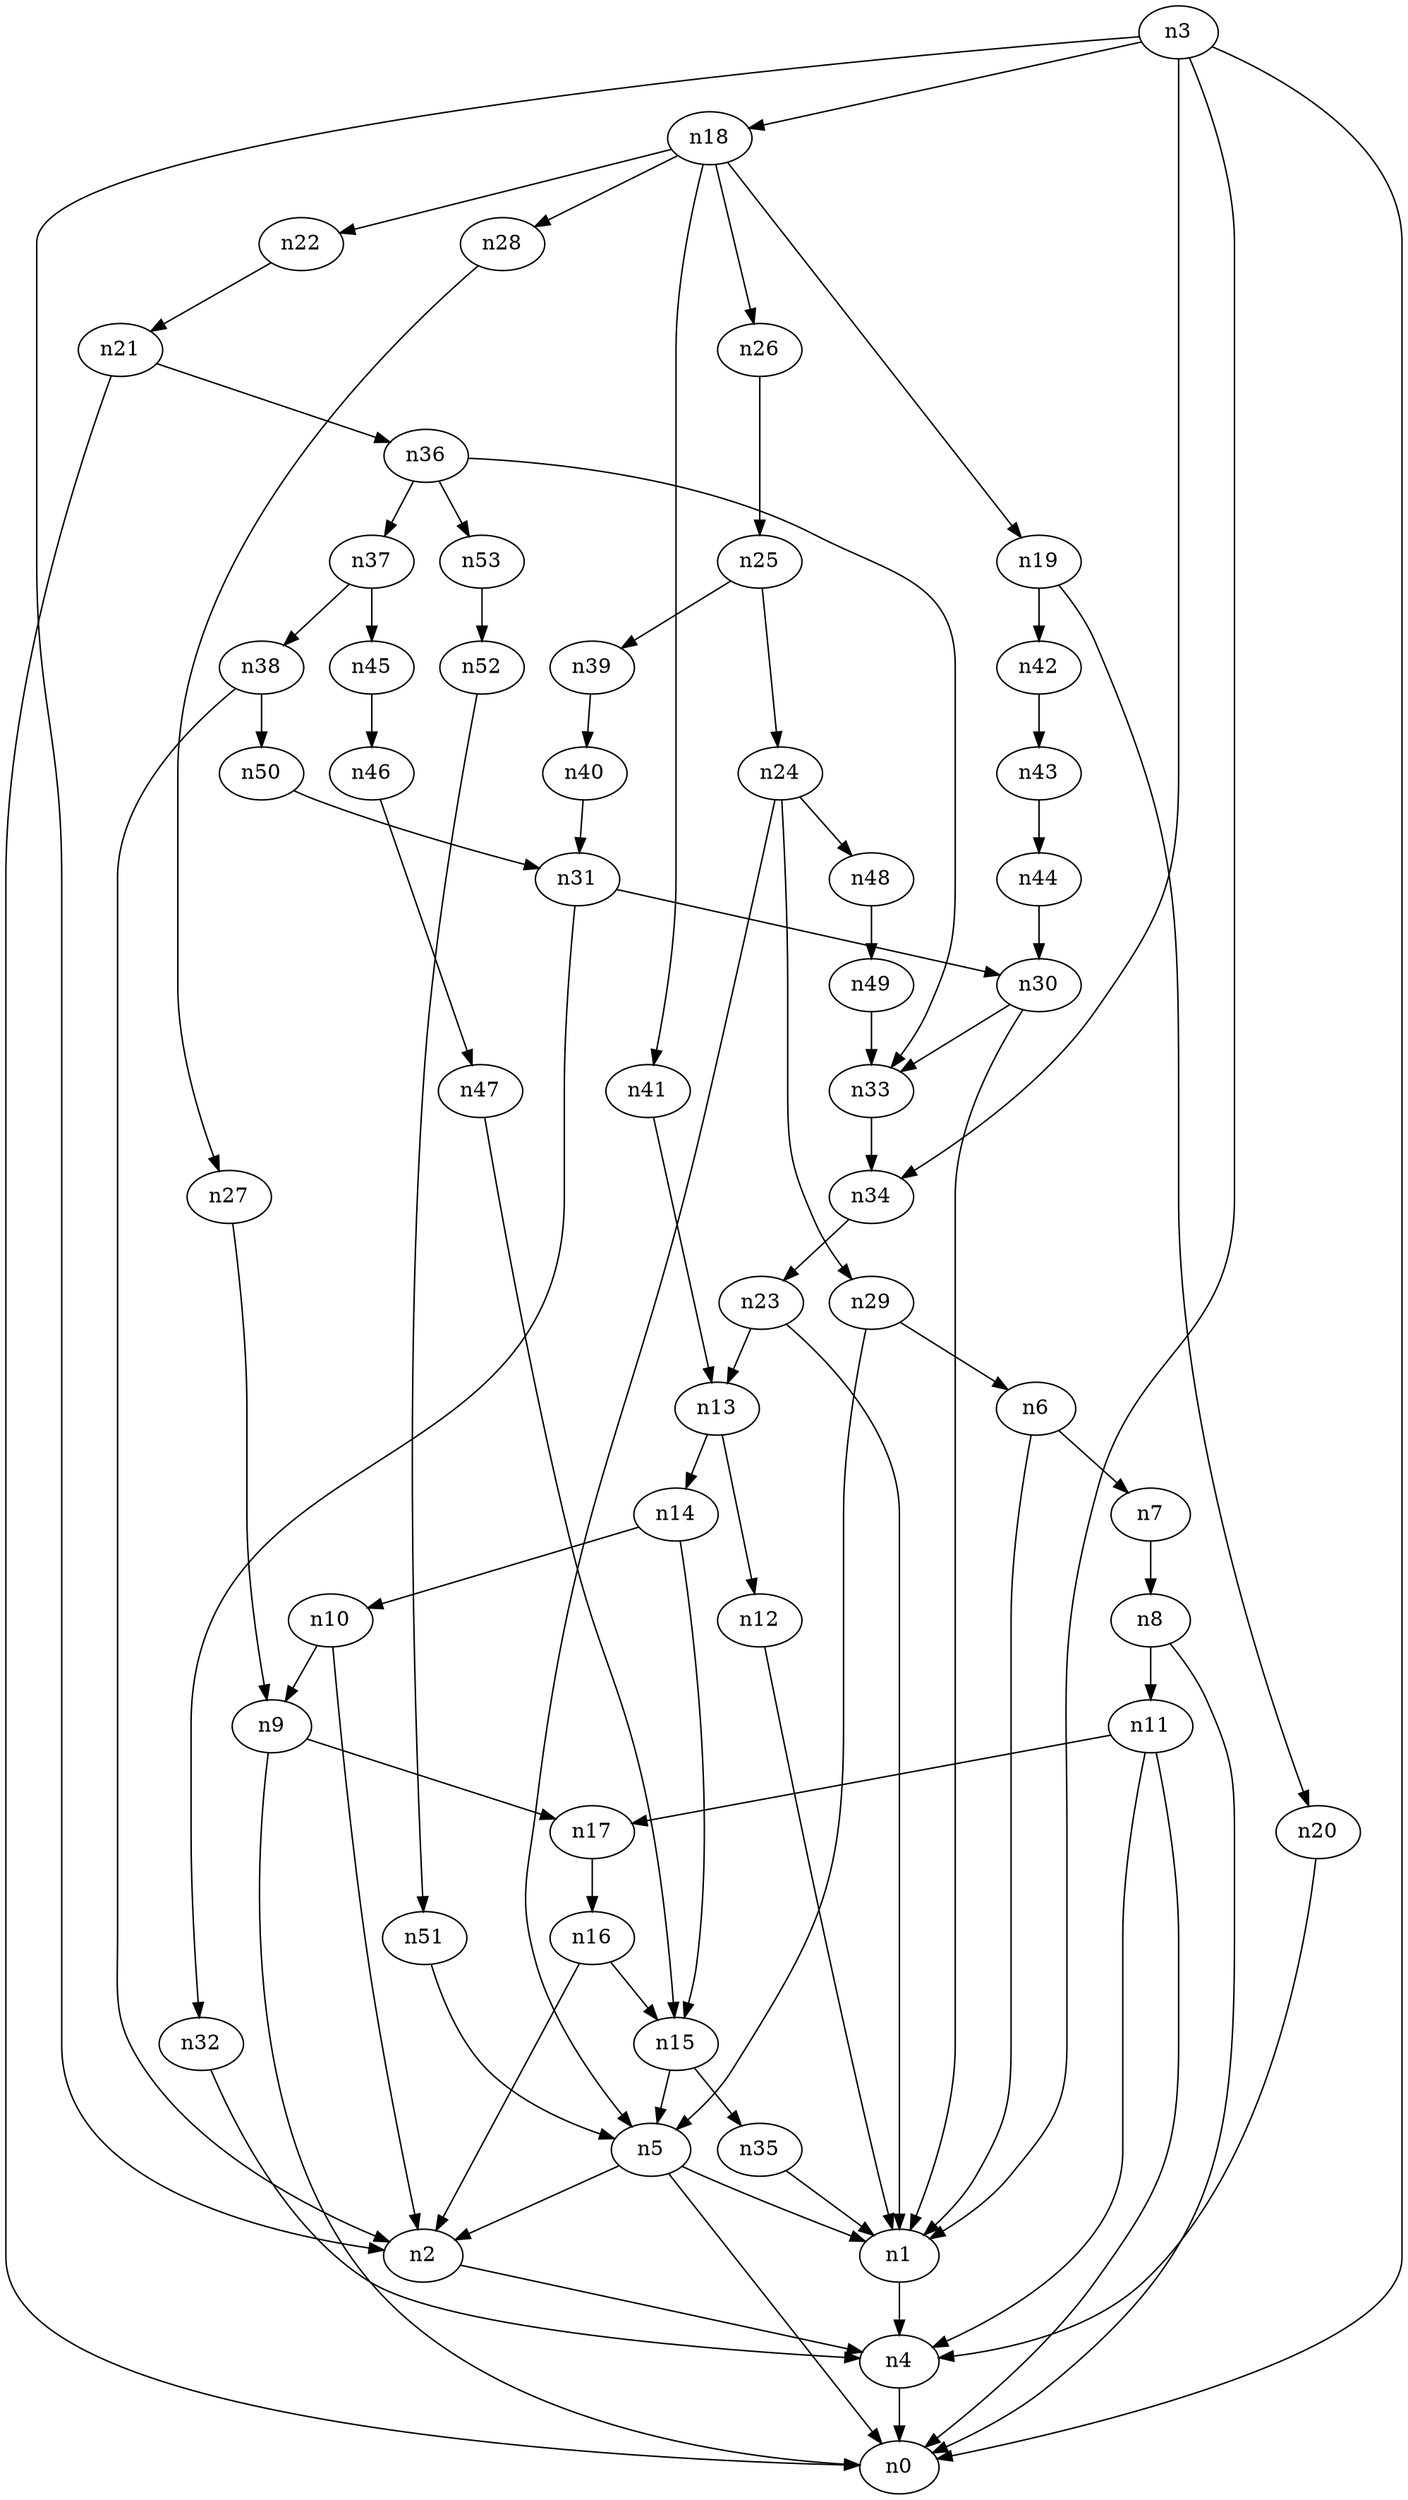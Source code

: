 digraph G {
	n1 -> n4	 [_graphml_id=e4];
	n2 -> n4	 [_graphml_id=e7];
	n3 -> n0	 [_graphml_id=e0];
	n3 -> n1	 [_graphml_id=e3];
	n3 -> n2	 [_graphml_id=e6];
	n3 -> n18	 [_graphml_id=e28];
	n3 -> n34	 [_graphml_id=e57];
	n4 -> n0	 [_graphml_id=e1];
	n5 -> n0	 [_graphml_id=e2];
	n5 -> n1	 [_graphml_id=e5];
	n5 -> n2	 [_graphml_id=e8];
	n6 -> n1	 [_graphml_id=e9];
	n6 -> n7	 [_graphml_id=e10];
	n7 -> n8	 [_graphml_id=e11];
	n8 -> n0	 [_graphml_id=e12];
	n8 -> n11	 [_graphml_id=e17];
	n9 -> n0	 [_graphml_id=e13];
	n9 -> n17	 [_graphml_id=e25];
	n10 -> n2	 [_graphml_id=e15];
	n10 -> n9	 [_graphml_id=e14];
	n11 -> n0	 [_graphml_id=e47];
	n11 -> n4	 [_graphml_id=e16];
	n11 -> n17	 [_graphml_id=e26];
	n12 -> n1	 [_graphml_id=e18];
	n13 -> n12	 [_graphml_id=e19];
	n13 -> n14	 [_graphml_id=e20];
	n14 -> n10	 [_graphml_id=e21];
	n14 -> n15	 [_graphml_id=e37];
	n15 -> n5	 [_graphml_id=e22];
	n15 -> n35	 [_graphml_id=e55];
	n16 -> n2	 [_graphml_id=e24];
	n16 -> n15	 [_graphml_id=e23];
	n17 -> n16	 [_graphml_id=e27];
	n18 -> n19	 [_graphml_id=e29];
	n18 -> n22	 [_graphml_id=e34];
	n18 -> n26	 [_graphml_id=e41];
	n18 -> n28	 [_graphml_id=e44];
	n18 -> n41	 [_graphml_id=e65];
	n19 -> n20	 [_graphml_id=e30];
	n19 -> n42	 [_graphml_id=e68];
	n20 -> n4	 [_graphml_id=e31];
	n21 -> n0	 [_graphml_id=e32];
	n21 -> n36	 [_graphml_id=e58];
	n22 -> n21	 [_graphml_id=e33];
	n23 -> n1	 [_graphml_id=e35];
	n23 -> n13	 [_graphml_id=e36];
	n24 -> n5	 [_graphml_id=e38];
	n24 -> n29	 [_graphml_id=e81];
	n24 -> n48	 [_graphml_id=e76];
	n25 -> n24	 [_graphml_id=e39];
	n25 -> n39	 [_graphml_id=e62];
	n26 -> n25	 [_graphml_id=e40];
	n27 -> n9	 [_graphml_id=e42];
	n28 -> n27	 [_graphml_id=e43];
	n29 -> n5	 [_graphml_id=e46];
	n29 -> n6	 [_graphml_id=e45];
	n30 -> n1	 [_graphml_id=e48];
	n30 -> n33	 [_graphml_id=e52];
	n31 -> n30	 [_graphml_id=e49];
	n31 -> n32	 [_graphml_id=e50];
	n32 -> n4	 [_graphml_id=e51];
	n33 -> n34	 [_graphml_id=e53];
	n34 -> n23	 [_graphml_id=e54];
	n35 -> n1	 [_graphml_id=e56];
	n36 -> n33	 [_graphml_id=e67];
	n36 -> n37	 [_graphml_id=e59];
	n36 -> n53	 [_graphml_id=e85];
	n37 -> n38	 [_graphml_id=e60];
	n37 -> n45	 [_graphml_id=e72];
	n38 -> n2	 [_graphml_id=e61];
	n38 -> n50	 [_graphml_id=e80];
	n39 -> n40	 [_graphml_id=e63];
	n40 -> n31	 [_graphml_id=e64];
	n41 -> n13	 [_graphml_id=e66];
	n42 -> n43	 [_graphml_id=e69];
	n43 -> n44	 [_graphml_id=e70];
	n44 -> n30	 [_graphml_id=e71];
	n45 -> n46	 [_graphml_id=e73];
	n46 -> n47	 [_graphml_id=e74];
	n47 -> n15	 [_graphml_id=e75];
	n48 -> n49	 [_graphml_id=e77];
	n49 -> n33	 [_graphml_id=e78];
	n50 -> n31	 [_graphml_id=e79];
	n51 -> n5	 [_graphml_id=e82];
	n52 -> n51	 [_graphml_id=e83];
	n53 -> n52	 [_graphml_id=e84];
}

